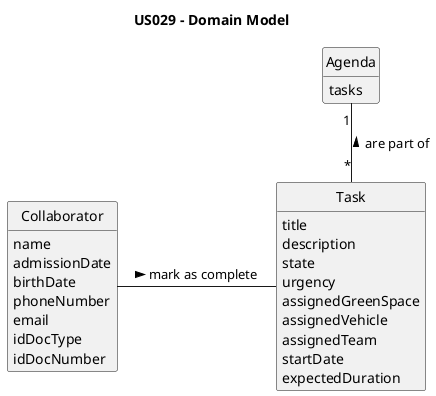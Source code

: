 @startuml
skinparam monochrome true
skinparam packageStyle rectangle
skinparam shadowing false

'left to right direction

skinparam classAttributeIconSize 0

hide circle
hide methods

title US029 - Domain Model

class Agenda{
    tasks
}

class Task{
    title
    description
    state
    urgency
    assignedGreenSpace
    assignedVehicle
    assignedTeam
    startDate
    expectedDuration
}

class Collaborator{
    name
    admissionDate
    birthDate
    phoneNumber
    email
    idDocType
    idDocNumber
}


Task "*" -u- "1" Agenda : "are part of >"
Collaborator -right- Task : "mark as complete >"
@enduml